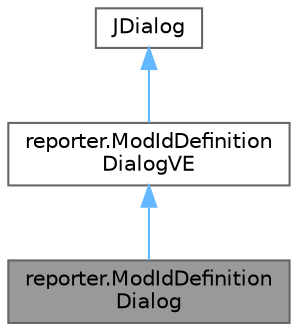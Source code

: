 digraph "reporter.ModIdDefinitionDialog"
{
 // LATEX_PDF_SIZE
  bgcolor="transparent";
  edge [fontname=Helvetica,fontsize=10,labelfontname=Helvetica,labelfontsize=10];
  node [fontname=Helvetica,fontsize=10,shape=box,height=0.2,width=0.4];
  Node1 [id="Node000001",label="reporter.ModIdDefinition\lDialog",height=0.2,width=0.4,color="gray40", fillcolor="grey60", style="filled", fontcolor="black",tooltip=" "];
  Node2 -> Node1 [id="edge1_Node000001_Node000002",dir="back",color="steelblue1",style="solid",tooltip=" "];
  Node2 [id="Node000002",label="reporter.ModIdDefinition\lDialogVE",height=0.2,width=0.4,color="gray40", fillcolor="white", style="filled",URL="$classreporter_1_1_mod_id_definition_dialog_v_e.html",tooltip=" "];
  Node3 -> Node2 [id="edge2_Node000002_Node000003",dir="back",color="steelblue1",style="solid",tooltip=" "];
  Node3 [id="Node000003",label="JDialog",height=0.2,width=0.4,color="gray40", fillcolor="white", style="filled",tooltip=" "];
}
